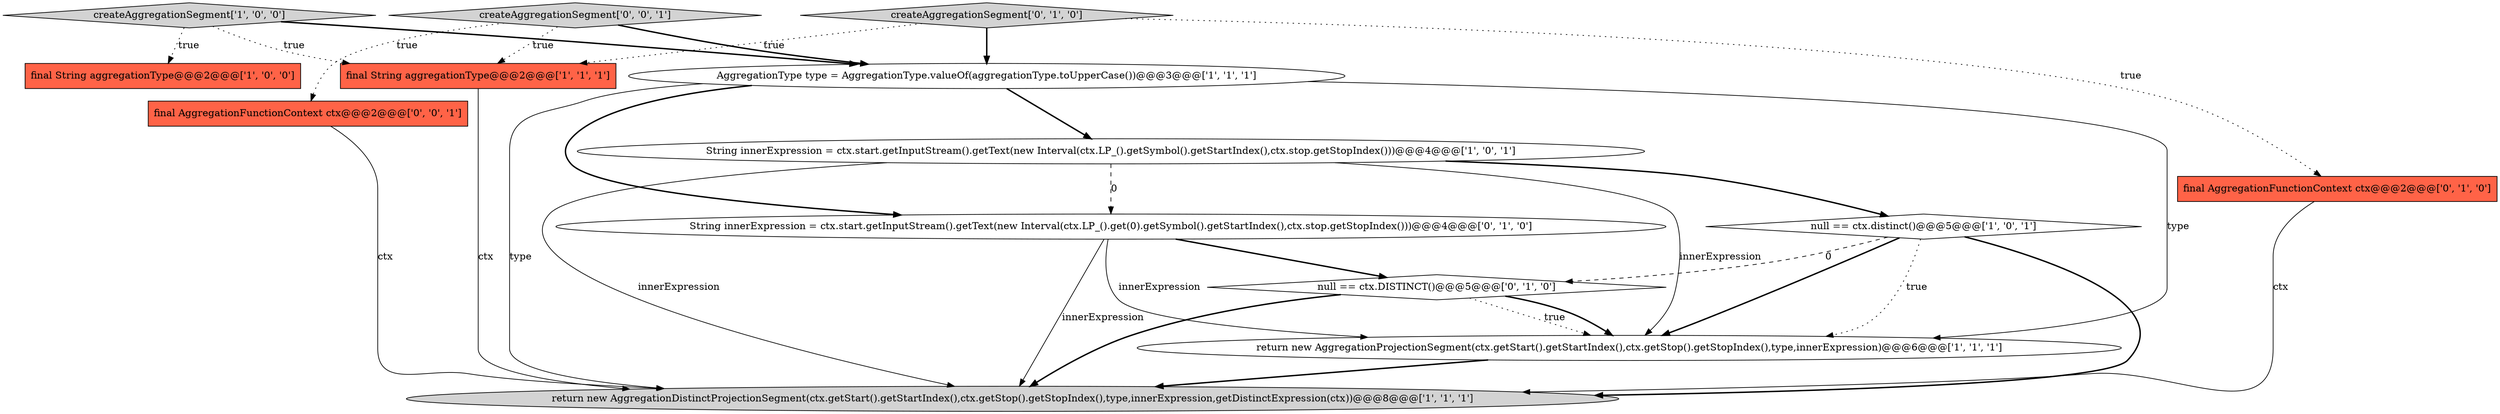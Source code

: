 digraph {
6 [style = filled, label = "null == ctx.distinct()@@@5@@@['1', '0', '1']", fillcolor = white, shape = diamond image = "AAA0AAABBB1BBB"];
4 [style = filled, label = "createAggregationSegment['1', '0', '0']", fillcolor = lightgray, shape = diamond image = "AAA0AAABBB1BBB"];
8 [style = filled, label = "String innerExpression = ctx.start.getInputStream().getText(new Interval(ctx.LP_().get(0).getSymbol().getStartIndex(),ctx.stop.getStopIndex()))@@@4@@@['0', '1', '0']", fillcolor = white, shape = ellipse image = "AAA1AAABBB2BBB"];
2 [style = filled, label = "return new AggregationDistinctProjectionSegment(ctx.getStart().getStartIndex(),ctx.getStop().getStopIndex(),type,innerExpression,getDistinctExpression(ctx))@@@8@@@['1', '1', '1']", fillcolor = lightgray, shape = ellipse image = "AAA0AAABBB1BBB"];
7 [style = filled, label = "AggregationType type = AggregationType.valueOf(aggregationType.toUpperCase())@@@3@@@['1', '1', '1']", fillcolor = white, shape = ellipse image = "AAA0AAABBB1BBB"];
5 [style = filled, label = "return new AggregationProjectionSegment(ctx.getStart().getStartIndex(),ctx.getStop().getStopIndex(),type,innerExpression)@@@6@@@['1', '1', '1']", fillcolor = white, shape = ellipse image = "AAA0AAABBB1BBB"];
13 [style = filled, label = "createAggregationSegment['0', '0', '1']", fillcolor = lightgray, shape = diamond image = "AAA0AAABBB3BBB"];
0 [style = filled, label = "String innerExpression = ctx.start.getInputStream().getText(new Interval(ctx.LP_().getSymbol().getStartIndex(),ctx.stop.getStopIndex()))@@@4@@@['1', '0', '1']", fillcolor = white, shape = ellipse image = "AAA0AAABBB1BBB"];
3 [style = filled, label = "final String aggregationType@@@2@@@['1', '1', '1']", fillcolor = tomato, shape = box image = "AAA0AAABBB1BBB"];
1 [style = filled, label = "final String aggregationType@@@2@@@['1', '0', '0']", fillcolor = tomato, shape = box image = "AAA0AAABBB1BBB"];
11 [style = filled, label = "final AggregationFunctionContext ctx@@@2@@@['0', '1', '0']", fillcolor = tomato, shape = box image = "AAA0AAABBB2BBB"];
12 [style = filled, label = "final AggregationFunctionContext ctx@@@2@@@['0', '0', '1']", fillcolor = tomato, shape = box image = "AAA0AAABBB3BBB"];
10 [style = filled, label = "createAggregationSegment['0', '1', '0']", fillcolor = lightgray, shape = diamond image = "AAA0AAABBB2BBB"];
9 [style = filled, label = "null == ctx.DISTINCT()@@@5@@@['0', '1', '0']", fillcolor = white, shape = diamond image = "AAA1AAABBB2BBB"];
0->6 [style = bold, label=""];
5->2 [style = bold, label=""];
8->2 [style = solid, label="innerExpression"];
7->8 [style = bold, label=""];
4->7 [style = bold, label=""];
8->9 [style = bold, label=""];
13->7 [style = bold, label=""];
10->3 [style = dotted, label="true"];
4->3 [style = dotted, label="true"];
9->5 [style = dotted, label="true"];
9->2 [style = bold, label=""];
7->2 [style = solid, label="type"];
7->5 [style = solid, label="type"];
6->9 [style = dashed, label="0"];
4->1 [style = dotted, label="true"];
6->2 [style = bold, label=""];
6->5 [style = dotted, label="true"];
10->7 [style = bold, label=""];
0->5 [style = solid, label="innerExpression"];
11->2 [style = solid, label="ctx"];
8->5 [style = solid, label="innerExpression"];
7->0 [style = bold, label=""];
12->2 [style = solid, label="ctx"];
6->5 [style = bold, label=""];
13->3 [style = dotted, label="true"];
0->2 [style = solid, label="innerExpression"];
10->11 [style = dotted, label="true"];
13->12 [style = dotted, label="true"];
3->2 [style = solid, label="ctx"];
9->5 [style = bold, label=""];
0->8 [style = dashed, label="0"];
}
